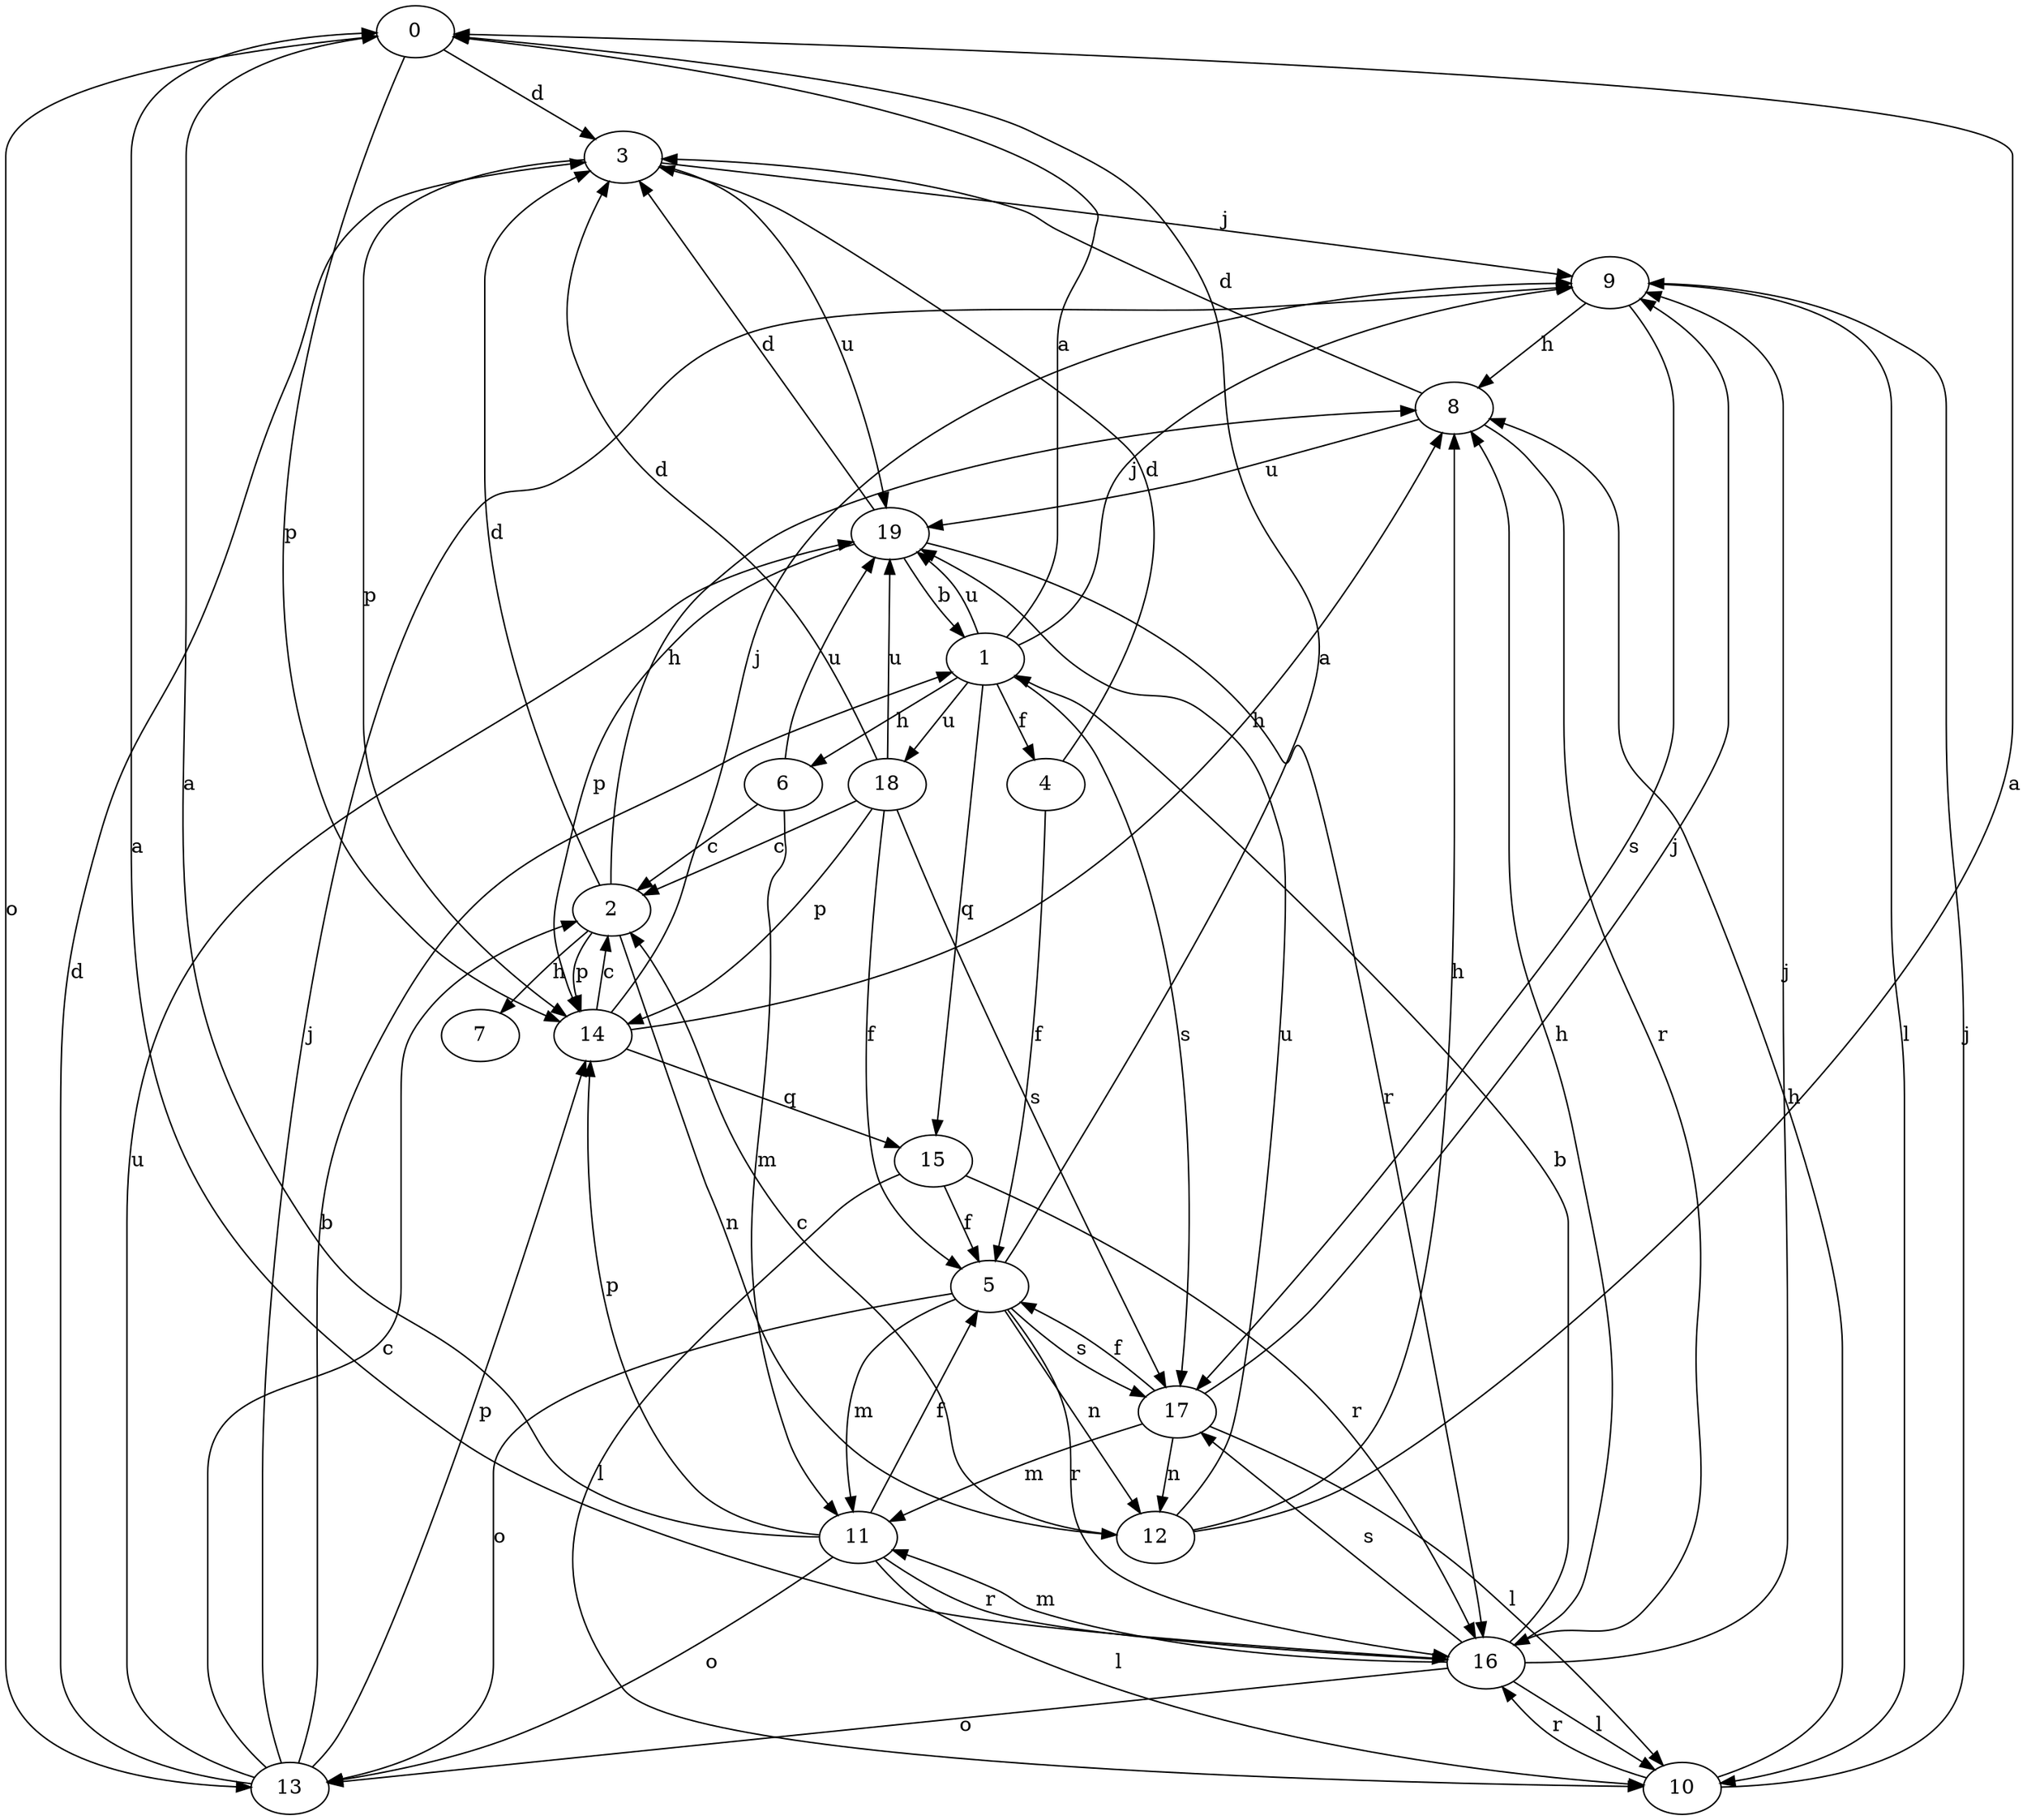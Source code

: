 strict digraph  {
0;
1;
2;
3;
4;
5;
6;
7;
8;
9;
10;
11;
12;
13;
14;
15;
16;
17;
18;
19;
0 -> 3  [label=d];
0 -> 13  [label=o];
0 -> 14  [label=p];
1 -> 0  [label=a];
1 -> 4  [label=f];
1 -> 6  [label=h];
1 -> 9  [label=j];
1 -> 15  [label=q];
1 -> 17  [label=s];
1 -> 18  [label=u];
1 -> 19  [label=u];
2 -> 3  [label=d];
2 -> 7  [label=h];
2 -> 8  [label=h];
2 -> 12  [label=n];
2 -> 14  [label=p];
3 -> 9  [label=j];
3 -> 14  [label=p];
3 -> 19  [label=u];
4 -> 3  [label=d];
4 -> 5  [label=f];
5 -> 0  [label=a];
5 -> 11  [label=m];
5 -> 12  [label=n];
5 -> 13  [label=o];
5 -> 16  [label=r];
5 -> 17  [label=s];
6 -> 2  [label=c];
6 -> 11  [label=m];
6 -> 19  [label=u];
8 -> 3  [label=d];
8 -> 16  [label=r];
8 -> 19  [label=u];
9 -> 8  [label=h];
9 -> 10  [label=l];
9 -> 17  [label=s];
10 -> 8  [label=h];
10 -> 9  [label=j];
10 -> 16  [label=r];
11 -> 0  [label=a];
11 -> 5  [label=f];
11 -> 10  [label=l];
11 -> 13  [label=o];
11 -> 14  [label=p];
11 -> 16  [label=r];
12 -> 0  [label=a];
12 -> 2  [label=c];
12 -> 8  [label=h];
12 -> 19  [label=u];
13 -> 1  [label=b];
13 -> 2  [label=c];
13 -> 3  [label=d];
13 -> 9  [label=j];
13 -> 14  [label=p];
13 -> 19  [label=u];
14 -> 2  [label=c];
14 -> 8  [label=h];
14 -> 9  [label=j];
14 -> 15  [label=q];
15 -> 5  [label=f];
15 -> 10  [label=l];
15 -> 16  [label=r];
16 -> 0  [label=a];
16 -> 1  [label=b];
16 -> 8  [label=h];
16 -> 9  [label=j];
16 -> 10  [label=l];
16 -> 11  [label=m];
16 -> 13  [label=o];
16 -> 17  [label=s];
17 -> 5  [label=f];
17 -> 9  [label=j];
17 -> 10  [label=l];
17 -> 11  [label=m];
17 -> 12  [label=n];
18 -> 2  [label=c];
18 -> 3  [label=d];
18 -> 5  [label=f];
18 -> 14  [label=p];
18 -> 17  [label=s];
18 -> 19  [label=u];
19 -> 1  [label=b];
19 -> 3  [label=d];
19 -> 14  [label=p];
19 -> 16  [label=r];
}
